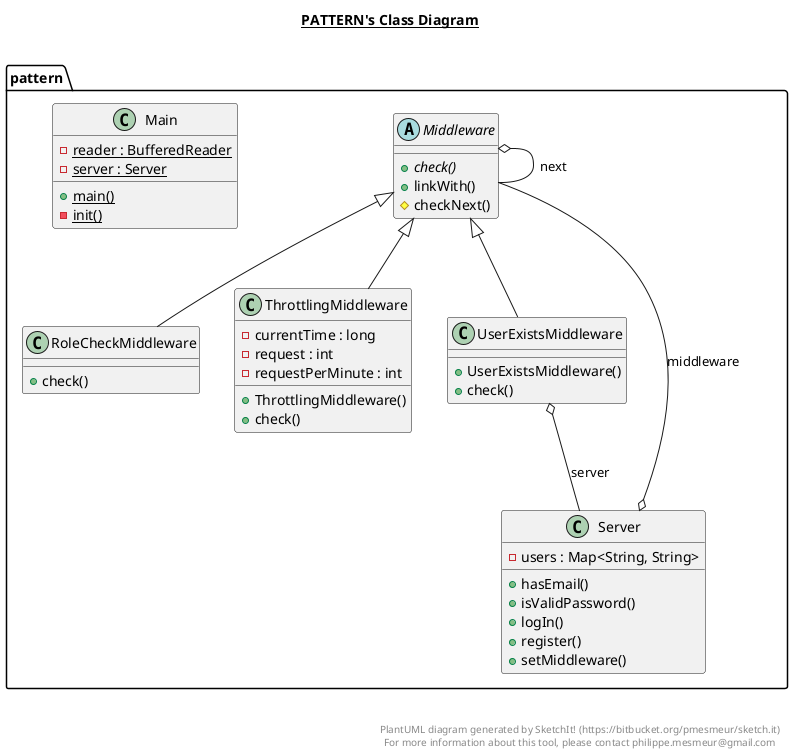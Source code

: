 @startuml

title __PATTERN's Class Diagram__\n

  namespace pattern {
    class pattern.Main {
        {static} - reader : BufferedReader
        {static} - server : Server
        {static} + main()
        {static} - init()
    }
  }
  

  namespace pattern {
    abstract class pattern.Middleware {
        {abstract} + check()
        + linkWith()
        # checkNext()
    }
  }
  

  namespace pattern {
    class pattern.RoleCheckMiddleware {
        + check()
    }
  }
  

  namespace pattern {
    class pattern.Server {
        - users : Map<String, String>
        + hasEmail()
        + isValidPassword()
        + logIn()
        + register()
        + setMiddleware()
    }
  }
  

  namespace pattern {
    class pattern.ThrottlingMiddleware {
        - currentTime : long
        - request : int
        - requestPerMinute : int
        + ThrottlingMiddleware()
        + check()
    }
  }
  

  namespace pattern {
    class pattern.UserExistsMiddleware {
        + UserExistsMiddleware()
        + check()
    }
  }
  

  pattern.Middleware o-- pattern.Middleware : next
  pattern.RoleCheckMiddleware -up-|> pattern.Middleware
  pattern.Server o-- pattern.Middleware : middleware
  pattern.ThrottlingMiddleware -up-|> pattern.Middleware
  pattern.UserExistsMiddleware -up-|> pattern.Middleware
  pattern.UserExistsMiddleware o-- pattern.Server : server


right footer


PlantUML diagram generated by SketchIt! (https://bitbucket.org/pmesmeur/sketch.it)
For more information about this tool, please contact philippe.mesmeur@gmail.com
endfooter

@enduml
